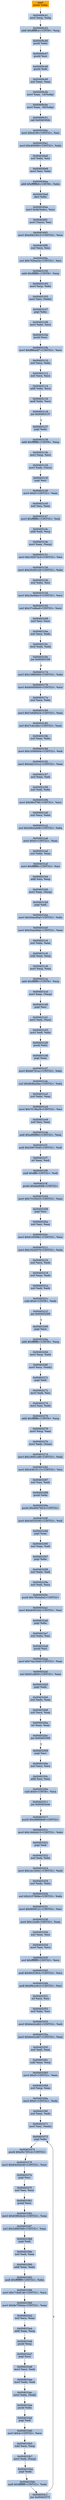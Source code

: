 digraph G {
node[shape=rectangle,style=filled,fillcolor=lightsteelblue,color=lightsteelblue]
bgcolor="transparent"
a0x00409c40pushl_ebp[label="start\npushl %ebp",color="lightgrey",fillcolor="orange"];
a0x00409c41movl_esp_ebp[label="0x00409c41\nmovl %esp, %ebp"];
a0x00409c43addl_0xffffffc4UINT8_esp[label="0x00409c43\naddl $0xffffffc4<UINT8>, %esp"];
a0x00409c46pushl_ebx[label="0x00409c46\npushl %ebx"];
a0x00409c47pushl_esi[label="0x00409c47\npushl %esi"];
a0x00409c48pushl_edi[label="0x00409c48\npushl %edi"];
a0x00409c49xorl_eax_eax[label="0x00409c49\nxorl %eax, %eax"];
a0x00409c4bmovl_eax__16ebp_[label="0x00409c4b\nmovl %eax, -16(%ebp)"];
a0x00409c4emovl_eax__36ebp_[label="0x00409c4e\nmovl %eax, -36(%ebp)"];
a0x00409c51call_0x004030dc[label="0x00409c51\ncall 0x004030dc"];
a0x004030dcmovl_0xd100UINT32_esi[label="0x004030dc\nmovl $0xd100<UINT32>, %esi"];
a0x004030e1movl_0x400080UINT32_ebx[label="0x004030e1\nmovl $0x400080<UINT32>, %ebx"];
a0x004030e6xorl_ebx_esi[label="0x004030e6\nxorl %ebx, %esi"];
a0x004030e8movl_esi_ebx[label="0x004030e8\nmovl %esi, %ebx"];
a0x004030eaaddl_0xffffffb6UINT8_ebx[label="0x004030ea\naddl $0xffffffb6<UINT8>, %ebx"];
a0x004030eddecl_ebx[label="0x004030ed\ndecl %ebx"];
a0x004030eemovl_0x4bebx__ecx[label="0x004030ee\nmovl 0x4b(%ebx), %ecx"];
a0x004030f1movl_ecx__esi[label="0x004030f1\nmovl (%ecx), %esi"];
a0x004030f3movl_0xd0b33015UINT32_ecx[label="0x004030f3\nmovl $0xd0b33015<UINT32>, %ecx"];
a0x004030f8xorl_ecx_esi[label="0x004030f8\nxorl %ecx, %esi"];
a0x004030faxorl_0x7f2bea5aUINT32_esi[label="0x004030fa\nxorl $0x7f2bea5a<UINT32>, %esi"];
a0x00403100addl_0xfffffffcUINT8_esp[label="0x00403100\naddl $0xfffffffc<UINT8>, %esp"];
a0x00403103movl_esp_ebx[label="0x00403103\nmovl %esp, %ebx"];
a0x00403105movl_esi_ebx_[label="0x00403105\nmovl %esi, (%ebx)"];
a0x00403107popl_ebx[label="0x00403107\npopl %ebx"];
a0x00403108movl_ebx_ecx[label="0x00403108\nmovl %ebx, %ecx"];
a0x0040310apushl_ecx[label="0x0040310a\npushl %ecx"];
a0x0040310bmovl_0xff8bddf7UINT32_ecx[label="0x0040310b\nmovl $0xff8bddf7<UINT32>, %ecx"];
a0x00403110xorl_ecx_ebx[label="0x00403110\nxorl %ecx, %ebx"];
a0x00403112xorl_ecx_ecx[label="0x00403112\nxorl %ecx, %ecx"];
a0x00403114addl_ebx_ecx[label="0x00403114\naddl %ebx, %ecx"];
a0x00403116andl_ebx_ecx[label="0x00403116\nandl %ebx, %ecx"];
a0x00403118jne_0x00403137[label="0x00403118\njne 0x00403137"];
a0x00403137popl_edx[label="0x00403137\npopl %edx"];
a0x00403138addl_0xfffffffcUINT8_esp[label="0x00403138\naddl $0xfffffffc<UINT8>, %esp"];
a0x0040313bmovl_esp_ecx[label="0x0040313b\nmovl %esp, %ecx"];
a0x0040313dmovl_edx_ecx_[label="0x0040313d\nmovl %edx, (%ecx)"];
a0x0040313fpopl_esi[label="0x0040313f\npopl %esi"];
a0x00403140movl_0x0UINT32_eax[label="0x00403140\nmovl $0x0<UINT32>, %eax"];
a0x00403145xorl_esi_eax[label="0x00403145\nxorl %esi, %eax"];
a0x00403147movl_0xfffffffcUINT32_edi[label="0x00403147\nmovl $0xfffffffc<UINT32>, %edi"];
a0x0040314caddl_edi_esp[label="0x0040314c\naddl %edi, %esp"];
a0x0040314emovl_eax_esp_[label="0x0040314e\nmovl %eax, (%esp)"];
a0x00403151movl_0x182074c0UINT32_esi[label="0x00403151\nmovl $0x182074c0<UINT32>, %esi"];
a0x00403156movl_0x20c00128UINT32_ebx[label="0x00403156\nmovl $0x20c00128<UINT32>, %ebx"];
a0x0040315bxorl_ebx_esi[label="0x0040315b\nxorl %ebx, %esi"];
a0x0040315dmovl_0x2be9dec3UINT32_ecx[label="0x0040315d\nmovl $0x2be9dec3<UINT32>, %ecx"];
a0x00403162xorl_0x37c48eefUINT32_ecx[label="0x00403162\nxorl $0x37c48eef<UINT32>, %ecx"];
a0x00403168xorl_esi_ecx[label="0x00403168\nxorl %esi, %ecx"];
a0x0040316axorl_ecx_edx[label="0x0040316a\nxorl %ecx, %edx"];
a0x0040316ctestl_edx_edx[label="0x0040316c\ntestl %edx, %edx"];
a0x0040316ejne_0x004031b9[label="0x0040316e\njne 0x004031b9"];
a0x00403174movl_0x10880000UINT32_ebx[label="0x00403174\nmovl $0x10880000<UINT32>, %ebx"];
a0x00403179movl_0x60000600UINT32_ecx[label="0x00403179\nmovl $0x60000600<UINT32>, %ecx"];
a0x0040317exorl_ecx_ebx[label="0x0040317e\nxorl %ecx, %ebx"];
a0x00403180movl_0x7e6d9424UINT32_eax[label="0x00403180\nmovl $0x7e6d9424<UINT32>, %eax"];
a0x00403185xorl_0x7c4ccdbcUINT32_eax[label="0x00403185\nxorl $0x7c4ccdbc<UINT32>, %eax"];
a0x0040318bxorl_eax_ebx[label="0x0040318b\nxorl %eax, %ebx"];
a0x0040318dmovl_0x10560004UINT32_edi[label="0x0040318d\nmovl $0x10560004<UINT32>, %edi"];
a0x00403192movl_0x4d2101c2UINT32_eax[label="0x00403192\nmovl $0x4d2101c2<UINT32>, %eax"];
a0x00403197xorl_eax_edi[label="0x00403197\nxorl %eax, %edi"];
a0x00403199xorl_edi_ebx[label="0x00403199\nxorl %edi, %ebx"];
a0x0040319bmovl_0x96cf786UINT32_ecx[label="0x0040319b\nmovl $0x96cf786<UINT32>, %ecx"];
a0x004031a0xorl_ecx_ebx[label="0x004031a0\nxorl %ecx, %ebx"];
a0x004031a2xorl_0x26b2a9d8UINT32_ebx[label="0x004031a2\nxorl $0x26b2a9d8<UINT32>, %ebx"];
a0x004031a8movl_0x0UINT32_eax[label="0x004031a8\nmovl $0x0<UINT32>, %eax"];
a0x004031adxorl_ebx_eax[label="0x004031ad\nxorl %ebx, %eax"];
a0x004031afmovl_0xfffffffcUINT32_esi[label="0x004031af\nmovl $0xfffffffc<UINT32>, %esi"];
a0x004031b4addl_esi_esp[label="0x004031b4\naddl %esi, %esp"];
a0x004031b6movl_eax_esp_[label="0x004031b6\nmovl %eax, (%esp)"];
a0x004031b9popl_edi[label="0x004031b9\npopl %edi"];
a0x004031bamovl_0x50ae49afUINT32_ebx[label="0x004031ba\nmovl $0x50ae49af<UINT32>, %ebx"];
a0x004031bfmovl_0x50ae49abUINT32_eax[label="0x004031bf\nmovl $0x50ae49ab<UINT32>, %eax"];
a0x004031c4xorl_ebx_eax[label="0x004031c4\nxorl %ebx, %eax"];
a0x004031c6subl_eax_esp[label="0x004031c6\nsubl %eax, %esp"];
a0x004031c8movl_esp_eax[label="0x004031c8\nmovl %esp, %eax"];
a0x004031caaddl_0xfffffffcUINT8_esp[label="0x004031ca\naddl $0xfffffffc<UINT8>, %esp"];
a0x004031cdmovl_eax_esp_[label="0x004031cd\nmovl %eax, (%esp)"];
a0x004031d0popl_esi[label="0x004031d0\npopl %esi"];
a0x004031d1movl_edi_esi_[label="0x004031d1\nmovl %edi, (%esi)"];
a0x004031d3movl_edi_ebx[label="0x004031d3\nmovl %edi, %ebx"];
a0x004031d5pushl_ebx[label="0x004031d5\npushl %ebx"];
a0x004031d6popl_eax[label="0x004031d6\npopl %eax"];
a0x004031d7movl_0xb67d1acUINT32_ebx[label="0x004031d7\nmovl $0xb67d1ac<UINT32>, %ebx"];
a0x004031dcxorl_0x8b8ba46aUINT32_ebx[label="0x004031dc\nxorl $0x8b8ba46a<UINT32>, %ebx"];
a0x004031e2xorl_ebx_eax[label="0x004031e2\nxorl %ebx, %eax"];
a0x004031e4movl_0x7f138a39UINT32_esi[label="0x004031e4\nmovl $0x7f138a39<UINT32>, %esi"];
a0x004031e9xorl_esi_eax[label="0x004031e9\nxorl %esi, %eax"];
a0x004031ebandl_0xaf98ffb0UINT32_eax[label="0x004031eb\nandl $0xaf98ffb0<UINT32>, %eax"];
a0x004031f1andl_0x5067004fUINT32_edi[label="0x004031f1\nandl $0x5067004f<UINT32>, %edi"];
a0x004031f7orl_eax_edi[label="0x004031f7\norl %eax, %edi"];
a0x004031f9andl_0xffffUINT32_edi[label="0x004031f9\nandl $0xffff<UINT32>, %edi"];
a0x004031ffpushl_0xdae84fbUINT32[label="0x004031ff\npushl $0xdae84fb<UINT32>"];
a0x00403204movl_0x731f3433UINT32_eax[label="0x00403204\nmovl $0x731f3433<UINT32>, %eax"];
a0x00403209popl_esi[label="0x00403209\npopl %esi"];
a0x0040320axorl_esi_eax[label="0x0040320a\nxorl %esi, %eax"];
a0x0040320cmovl_0x619599b1UINT32_ecx[label="0x0040320c\nmovl $0x619599b1<UINT32>, %ecx"];
a0x00403211movl_0x1f242979UINT32_edx[label="0x00403211\nmovl $0x1f242979<UINT32>, %edx"];
a0x00403216xorl_ecx_edx[label="0x00403216\nxorl %ecx, %edx"];
a0x00403218xorl_eax_edx[label="0x00403218\nxorl %eax, %edx"];
a0x0040321axorl_edi_edx[label="0x0040321a\nxorl %edi, %edx"];
a0x0040321csubl_0x0UINT8_edx[label="0x0040321c\nsubl $0x0<UINT8>, %edx"];
a0x0040321fjne_0x00403269[label="0x0040321f\njne 0x00403269"];
a0x00403269popl_ecx[label="0x00403269\npopl %ecx"];
a0x0040326aaddl_0xfffffffcUINT8_esp[label="0x0040326a\naddl $0xfffffffc<UINT8>, %esp"];
a0x0040326dmovl_esp_edx[label="0x0040326d\nmovl %esp, %edx"];
a0x0040326fmovl_ecx_edx_[label="0x0040326f\nmovl %ecx, (%edx)"];
a0x00403271popl_edi[label="0x00403271\npopl %edi"];
a0x00403272movl_edi_esi[label="0x00403272\nmovl %edi, %esi"];
a0x00403274movl_esi_edx[label="0x00403274\nmovl %esi, %edx"];
a0x00403276addl_0xfffffffcUINT8_esp[label="0x00403276\naddl $0xfffffffc<UINT8>, %esp"];
a0x00403279movl_esp_eax[label="0x00403279\nmovl %esp, %eax"];
a0x0040327bmovl_edx_eax_[label="0x0040327b\nmovl %edx, (%eax)"];
a0x0040327dmovl_0x18001c88UINT32_edx[label="0x0040327d\nmovl $0x18001c88<UINT32>, %edx"];
a0x00403282movl_0x43610113UINT32_esi[label="0x00403282\nmovl $0x43610113<UINT32>, %esi"];
a0x00403287xorl_esi_edx[label="0x00403287\nxorl %esi, %edx"];
a0x00403289pushl_edx[label="0x00403289\npushl %edx"];
a0x0040328apushl_0x49474f14UINT32[label="0x0040328a\npushl $0x49474f14<UINT32>"];
a0x0040328fmovl_0x3e520395UINT32_edi[label="0x0040328f\nmovl $0x3e520395<UINT32>, %edi"];
a0x00403294popl_eax[label="0x00403294\npopl %eax"];
a0x00403295xorl_eax_edi[label="0x00403295\nxorl %eax, %edi"];
a0x00403297popl_ebx[label="0x00403297\npopl %ebx"];
a0x00403298xorl_ebx_edi[label="0x00403298\nxorl %ebx, %edi"];
a0x0040329axorl_edi_ecx[label="0x0040329a\nxorl %edi, %ecx"];
a0x0040329cpushl_0x76b4a0a2UINT32[label="0x0040329c\npushl $0x76b4a0a2<UINT32>"];
a0x004032a1movl_0xd045344UINT32_esi[label="0x004032a1\nmovl $0xd045344<UINT32>, %esi"];
a0x004032a6popl_ebx[label="0x004032a6\npopl %ebx"];
a0x004032a7xorl_ebx_esi[label="0x004032a7\nxorl %ebx, %esi"];
a0x004032a9pushl_esi[label="0x004032a9\npushl %esi"];
a0x004032aamovl_0x74ac2bbfUINT32_eax[label="0x004032aa\nmovl $0x74ac2bbf<UINT32>, %eax"];
a0x004032afxorl_0xf1cd859UINT32_eax[label="0x004032af\nxorl $0xf1cd859<UINT32>, %eax"];
a0x004032b5popl_edx[label="0x004032b5\npopl %edx"];
a0x004032b6xorl_edx_eax[label="0x004032b6\nxorl %edx, %eax"];
a0x004032b8xorl_ecx_eax[label="0x004032b8\nxorl %ecx, %eax"];
a0x004032baorl_eax_eax[label="0x004032ba\norl %eax, %eax"];
a0x004032bcjne_0x00403309[label="0x004032bc\njne 0x00403309"];
a0x00403309popl_esi[label="0x00403309\npopl %esi"];
a0x0040330axorl_ecx_ecx[label="0x0040330a\nxorl %ecx, %ecx"];
a0x0040330caddl_esi_ecx[label="0x0040330c\naddl %esi, %ecx"];
a0x0040330esubl_0x0UINT8_ecx[label="0x0040330e\nsubl $0x0<UINT8>, %ecx"];
a0x00403311jne_0x00402e4e[label="0x00403311\njne 0x00402e4e"];
a0x00403317pushl_0x488fd6e8UINT32[label="0x00403317\npushl $0x488fd6e8<UINT32>"];
a0x0040331cmovl_0x1dd44415UINT32_ebx[label="0x0040331c\nmovl $0x1dd44415<UINT32>, %ebx"];
a0x00403321popl_edi[label="0x00403321\npopl %edi"];
a0x00403322xorl_edi_ebx[label="0x00403322\nxorl %edi, %ebx"];
a0x00403324movl_0x1ec16041UINT32_edx[label="0x00403324\nmovl $0x1ec16041<UINT32>, %edx"];
a0x00403329xorl_edx_ebx[label="0x00403329\nxorl %edx, %ebx"];
a0x0040332bxorl_0x2c57868eUINT32_ebx[label="0x0040332b\nxorl $0x2c57868e<UINT32>, %ebx"];
a0x00403331movl_0x8009121UINT32_esi[label="0x00403331\nmovl $0x8009121<UINT32>, %esi"];
a0x00403336movl_0x12cd8UINT32_eax[label="0x00403336\nmovl $0x12cd8<UINT32>, %eax"];
a0x0040333bxorl_eax_esi[label="0x0040333b\nxorl %eax, %esi"];
a0x0040333dmovl_esi_ecx[label="0x0040333d\nmovl %esi, %ecx"];
a0x0040333fxorl_0xffffffffUINT32_ecx[label="0x0040333f\nxorl $0xffffffff<UINT32>, %ecx"];
a0x00403345andl_0x6633363cUINT32_ecx[label="0x00403345\nandl $0x6633363c<UINT32>, %ecx"];
a0x0040334bandl_0x99ccc9c3UINT32_esi[label="0x0040334b\nandl $0x99ccc9c3<UINT32>, %esi"];
a0x00403351orl_ecx_esi[label="0x00403351\norl %ecx, %esi"];
a0x00403353xorl_ebx_esi[label="0x00403353\nxorl %ebx, %esi"];
a0x00403355movl_0x6e42cd63UINT32_edi[label="0x00403355\nmovl $0x6e42cd63<UINT32>, %edi"];
a0x0040335amovl_0x6e42cd67UINT32_eax[label="0x0040335a\nmovl $0x6e42cd67<UINT32>, %eax"];
a0x0040335fxorl_edi_eax[label="0x0040335f\nxorl %edi, %eax"];
a0x00403361subl_eax_esp[label="0x00403361\nsubl %eax, %esp"];
a0x00403363movl_0x0UINT32_eax[label="0x00403363\nmovl $0x0<UINT32>, %eax"];
a0x00403368xorl_esp_eax[label="0x00403368\nxorl %esp, %eax"];
a0x0040336amovl_0x0UINT32_edx[label="0x0040336a\nmovl $0x0<UINT32>, %edx"];
a0x0040336fxorl_eax_edx[label="0x0040336f\nxorl %eax, %edx"];
a0x00403371movl_esi_edx_[label="0x00403371\nmovl %esi, (%edx)"];
a0x00403373popl_ebx[label="0x00403373\npopl %ebx"];
a0x00403374pushl_0xd5c7051dUINT32[label="0x00403374\npushl $0xd5c7051d<UINT32>"];
a0x00403379movl_0x6443d240UINT32_ecx[label="0x00403379\nmovl $0x6443d240<UINT32>, %ecx"];
a0x0040337epopl_esi[label="0x0040337e\npopl %esi"];
a0x0040337fxorl_esi_ecx[label="0x0040337f\nxorl %esi, %ecx"];
a0x00403381pushl_ecx[label="0x00403381\npushl %ecx"];
a0x00403382movl_0x63862bcbUINT32_eax[label="0x00403382\nmovl $0x63862bcb<UINT32>, %eax"];
a0x00403387xorl_0x2dfd0369UINT32_eax[label="0x00403387\nxorl $0x2dfd0369<UINT32>, %eax"];
a0x0040338dpopl_edi[label="0x0040338d\npopl %edi"];
a0x0040338exorl_edi_eax[label="0x0040338e\nxorl %edi, %eax"];
a0x00403390addl_eax_ebx[label="0x00403390\naddl %eax, %ebx"];
a0x00403392andl_0xffffffffUINT32_ebx[label="0x00403392\nandl $0xffffffff<UINT32>, %ebx"];
a0x00403398movl_0x718af146UINT32_ecx[label="0x00403398\nmovl $0x718af146<UINT32>, %ecx"];
a0x0040339dmovl_0x8e750ebaUINT32_eax[label="0x0040339d\nmovl $0x8e750eba<UINT32>, %eax"];
a0x004033a2xorl_ecx_eax[label="0x004033a2\nxorl %ecx, %eax"];
a0x004033a4addl_eax_esp[label="0x004033a4\naddl %eax, %esp"];
a0x004033a6pushl_esp[label="0x004033a6\npushl %esp"];
a0x004033a7popl_ecx[label="0x004033a7\npopl %ecx"];
a0x004033a8movl_ecx_edx[label="0x004033a8\nmovl %ecx, %edx"];
a0x004033aamovl_edx_edi[label="0x004033aa\nmovl %edx, %edi"];
a0x004033acmovl_ebx_edi_[label="0x004033ac\nmovl %ebx, (%edi)"];
a0x004033aepushl_ebx[label="0x004033ae\npushl %ebx"];
a0x004033afpopl_edi[label="0x004033af\npopl %edi"];
a0x004033b0movl_0x4UINT32_ecx[label="0x004033b0\nmovl $0x4<UINT32>, %ecx"];
a0x004033b5subl_ecx_esp[label="0x004033b5\nsubl %ecx, %esp"];
a0x004033b7movl_edi_esp_[label="0x004033b7\nmovl %edi, (%esp)"];
a0x004033bapopl_edx[label="0x004033ba\npopl %edx"];
a0x004033bbandl_0xffffffffUINT32_edx[label="0x004033bb\nandl $0xffffffff<UINT32>, %edx"];
a0x004033c1jne_0x00403373[label="0x004033c1\njne 0x00403373"];
a0x00409c40pushl_ebp -> a0x00409c41movl_esp_ebp [color="#000000"];
a0x00409c41movl_esp_ebp -> a0x00409c43addl_0xffffffc4UINT8_esp [color="#000000"];
a0x00409c43addl_0xffffffc4UINT8_esp -> a0x00409c46pushl_ebx [color="#000000"];
a0x00409c46pushl_ebx -> a0x00409c47pushl_esi [color="#000000"];
a0x00409c47pushl_esi -> a0x00409c48pushl_edi [color="#000000"];
a0x00409c48pushl_edi -> a0x00409c49xorl_eax_eax [color="#000000"];
a0x00409c49xorl_eax_eax -> a0x00409c4bmovl_eax__16ebp_ [color="#000000"];
a0x00409c4bmovl_eax__16ebp_ -> a0x00409c4emovl_eax__36ebp_ [color="#000000"];
a0x00409c4emovl_eax__36ebp_ -> a0x00409c51call_0x004030dc [color="#000000"];
a0x00409c51call_0x004030dc -> a0x004030dcmovl_0xd100UINT32_esi [color="#000000"];
a0x004030dcmovl_0xd100UINT32_esi -> a0x004030e1movl_0x400080UINT32_ebx [color="#000000"];
a0x004030e1movl_0x400080UINT32_ebx -> a0x004030e6xorl_ebx_esi [color="#000000"];
a0x004030e6xorl_ebx_esi -> a0x004030e8movl_esi_ebx [color="#000000"];
a0x004030e8movl_esi_ebx -> a0x004030eaaddl_0xffffffb6UINT8_ebx [color="#000000"];
a0x004030eaaddl_0xffffffb6UINT8_ebx -> a0x004030eddecl_ebx [color="#000000"];
a0x004030eddecl_ebx -> a0x004030eemovl_0x4bebx__ecx [color="#000000"];
a0x004030eemovl_0x4bebx__ecx -> a0x004030f1movl_ecx__esi [color="#000000"];
a0x004030f1movl_ecx__esi -> a0x004030f3movl_0xd0b33015UINT32_ecx [color="#000000"];
a0x004030f3movl_0xd0b33015UINT32_ecx -> a0x004030f8xorl_ecx_esi [color="#000000"];
a0x004030f8xorl_ecx_esi -> a0x004030faxorl_0x7f2bea5aUINT32_esi [color="#000000"];
a0x004030faxorl_0x7f2bea5aUINT32_esi -> a0x00403100addl_0xfffffffcUINT8_esp [color="#000000"];
a0x00403100addl_0xfffffffcUINT8_esp -> a0x00403103movl_esp_ebx [color="#000000"];
a0x00403103movl_esp_ebx -> a0x00403105movl_esi_ebx_ [color="#000000"];
a0x00403105movl_esi_ebx_ -> a0x00403107popl_ebx [color="#000000"];
a0x00403107popl_ebx -> a0x00403108movl_ebx_ecx [color="#000000"];
a0x00403108movl_ebx_ecx -> a0x0040310apushl_ecx [color="#000000"];
a0x0040310apushl_ecx -> a0x0040310bmovl_0xff8bddf7UINT32_ecx [color="#000000"];
a0x0040310bmovl_0xff8bddf7UINT32_ecx -> a0x00403110xorl_ecx_ebx [color="#000000"];
a0x00403110xorl_ecx_ebx -> a0x00403112xorl_ecx_ecx [color="#000000"];
a0x00403112xorl_ecx_ecx -> a0x00403114addl_ebx_ecx [color="#000000"];
a0x00403114addl_ebx_ecx -> a0x00403116andl_ebx_ecx [color="#000000"];
a0x00403116andl_ebx_ecx -> a0x00403118jne_0x00403137 [color="#000000"];
a0x00403118jne_0x00403137 -> a0x00403137popl_edx [color="#000000",label="T"];
a0x00403137popl_edx -> a0x00403138addl_0xfffffffcUINT8_esp [color="#000000"];
a0x00403138addl_0xfffffffcUINT8_esp -> a0x0040313bmovl_esp_ecx [color="#000000"];
a0x0040313bmovl_esp_ecx -> a0x0040313dmovl_edx_ecx_ [color="#000000"];
a0x0040313dmovl_edx_ecx_ -> a0x0040313fpopl_esi [color="#000000"];
a0x0040313fpopl_esi -> a0x00403140movl_0x0UINT32_eax [color="#000000"];
a0x00403140movl_0x0UINT32_eax -> a0x00403145xorl_esi_eax [color="#000000"];
a0x00403145xorl_esi_eax -> a0x00403147movl_0xfffffffcUINT32_edi [color="#000000"];
a0x00403147movl_0xfffffffcUINT32_edi -> a0x0040314caddl_edi_esp [color="#000000"];
a0x0040314caddl_edi_esp -> a0x0040314emovl_eax_esp_ [color="#000000"];
a0x0040314emovl_eax_esp_ -> a0x00403151movl_0x182074c0UINT32_esi [color="#000000"];
a0x00403151movl_0x182074c0UINT32_esi -> a0x00403156movl_0x20c00128UINT32_ebx [color="#000000"];
a0x00403156movl_0x20c00128UINT32_ebx -> a0x0040315bxorl_ebx_esi [color="#000000"];
a0x0040315bxorl_ebx_esi -> a0x0040315dmovl_0x2be9dec3UINT32_ecx [color="#000000"];
a0x0040315dmovl_0x2be9dec3UINT32_ecx -> a0x00403162xorl_0x37c48eefUINT32_ecx [color="#000000"];
a0x00403162xorl_0x37c48eefUINT32_ecx -> a0x00403168xorl_esi_ecx [color="#000000"];
a0x00403168xorl_esi_ecx -> a0x0040316axorl_ecx_edx [color="#000000"];
a0x0040316axorl_ecx_edx -> a0x0040316ctestl_edx_edx [color="#000000"];
a0x0040316ctestl_edx_edx -> a0x0040316ejne_0x004031b9 [color="#000000"];
a0x0040316ejne_0x004031b9 -> a0x00403174movl_0x10880000UINT32_ebx [color="#000000",label="F"];
a0x00403174movl_0x10880000UINT32_ebx -> a0x00403179movl_0x60000600UINT32_ecx [color="#000000"];
a0x00403179movl_0x60000600UINT32_ecx -> a0x0040317exorl_ecx_ebx [color="#000000"];
a0x0040317exorl_ecx_ebx -> a0x00403180movl_0x7e6d9424UINT32_eax [color="#000000"];
a0x00403180movl_0x7e6d9424UINT32_eax -> a0x00403185xorl_0x7c4ccdbcUINT32_eax [color="#000000"];
a0x00403185xorl_0x7c4ccdbcUINT32_eax -> a0x0040318bxorl_eax_ebx [color="#000000"];
a0x0040318bxorl_eax_ebx -> a0x0040318dmovl_0x10560004UINT32_edi [color="#000000"];
a0x0040318dmovl_0x10560004UINT32_edi -> a0x00403192movl_0x4d2101c2UINT32_eax [color="#000000"];
a0x00403192movl_0x4d2101c2UINT32_eax -> a0x00403197xorl_eax_edi [color="#000000"];
a0x00403197xorl_eax_edi -> a0x00403199xorl_edi_ebx [color="#000000"];
a0x00403199xorl_edi_ebx -> a0x0040319bmovl_0x96cf786UINT32_ecx [color="#000000"];
a0x0040319bmovl_0x96cf786UINT32_ecx -> a0x004031a0xorl_ecx_ebx [color="#000000"];
a0x004031a0xorl_ecx_ebx -> a0x004031a2xorl_0x26b2a9d8UINT32_ebx [color="#000000"];
a0x004031a2xorl_0x26b2a9d8UINT32_ebx -> a0x004031a8movl_0x0UINT32_eax [color="#000000"];
a0x004031a8movl_0x0UINT32_eax -> a0x004031adxorl_ebx_eax [color="#000000"];
a0x004031adxorl_ebx_eax -> a0x004031afmovl_0xfffffffcUINT32_esi [color="#000000"];
a0x004031afmovl_0xfffffffcUINT32_esi -> a0x004031b4addl_esi_esp [color="#000000"];
a0x004031b4addl_esi_esp -> a0x004031b6movl_eax_esp_ [color="#000000"];
a0x004031b6movl_eax_esp_ -> a0x004031b9popl_edi [color="#000000"];
a0x004031b9popl_edi -> a0x004031bamovl_0x50ae49afUINT32_ebx [color="#000000"];
a0x004031bamovl_0x50ae49afUINT32_ebx -> a0x004031bfmovl_0x50ae49abUINT32_eax [color="#000000"];
a0x004031bfmovl_0x50ae49abUINT32_eax -> a0x004031c4xorl_ebx_eax [color="#000000"];
a0x004031c4xorl_ebx_eax -> a0x004031c6subl_eax_esp [color="#000000"];
a0x004031c6subl_eax_esp -> a0x004031c8movl_esp_eax [color="#000000"];
a0x004031c8movl_esp_eax -> a0x004031caaddl_0xfffffffcUINT8_esp [color="#000000"];
a0x004031caaddl_0xfffffffcUINT8_esp -> a0x004031cdmovl_eax_esp_ [color="#000000"];
a0x004031cdmovl_eax_esp_ -> a0x004031d0popl_esi [color="#000000"];
a0x004031d0popl_esi -> a0x004031d1movl_edi_esi_ [color="#000000"];
a0x004031d1movl_edi_esi_ -> a0x004031d3movl_edi_ebx [color="#000000"];
a0x004031d3movl_edi_ebx -> a0x004031d5pushl_ebx [color="#000000"];
a0x004031d5pushl_ebx -> a0x004031d6popl_eax [color="#000000"];
a0x004031d6popl_eax -> a0x004031d7movl_0xb67d1acUINT32_ebx [color="#000000"];
a0x004031d7movl_0xb67d1acUINT32_ebx -> a0x004031dcxorl_0x8b8ba46aUINT32_ebx [color="#000000"];
a0x004031dcxorl_0x8b8ba46aUINT32_ebx -> a0x004031e2xorl_ebx_eax [color="#000000"];
a0x004031e2xorl_ebx_eax -> a0x004031e4movl_0x7f138a39UINT32_esi [color="#000000"];
a0x004031e4movl_0x7f138a39UINT32_esi -> a0x004031e9xorl_esi_eax [color="#000000"];
a0x004031e9xorl_esi_eax -> a0x004031ebandl_0xaf98ffb0UINT32_eax [color="#000000"];
a0x004031ebandl_0xaf98ffb0UINT32_eax -> a0x004031f1andl_0x5067004fUINT32_edi [color="#000000"];
a0x004031f1andl_0x5067004fUINT32_edi -> a0x004031f7orl_eax_edi [color="#000000"];
a0x004031f7orl_eax_edi -> a0x004031f9andl_0xffffUINT32_edi [color="#000000"];
a0x004031f9andl_0xffffUINT32_edi -> a0x004031ffpushl_0xdae84fbUINT32 [color="#000000"];
a0x004031ffpushl_0xdae84fbUINT32 -> a0x00403204movl_0x731f3433UINT32_eax [color="#000000"];
a0x00403204movl_0x731f3433UINT32_eax -> a0x00403209popl_esi [color="#000000"];
a0x00403209popl_esi -> a0x0040320axorl_esi_eax [color="#000000"];
a0x0040320axorl_esi_eax -> a0x0040320cmovl_0x619599b1UINT32_ecx [color="#000000"];
a0x0040320cmovl_0x619599b1UINT32_ecx -> a0x00403211movl_0x1f242979UINT32_edx [color="#000000"];
a0x00403211movl_0x1f242979UINT32_edx -> a0x00403216xorl_ecx_edx [color="#000000"];
a0x00403216xorl_ecx_edx -> a0x00403218xorl_eax_edx [color="#000000"];
a0x00403218xorl_eax_edx -> a0x0040321axorl_edi_edx [color="#000000"];
a0x0040321axorl_edi_edx -> a0x0040321csubl_0x0UINT8_edx [color="#000000"];
a0x0040321csubl_0x0UINT8_edx -> a0x0040321fjne_0x00403269 [color="#000000"];
a0x0040321fjne_0x00403269 -> a0x00403269popl_ecx [color="#000000",label="T"];
a0x00403269popl_ecx -> a0x0040326aaddl_0xfffffffcUINT8_esp [color="#000000"];
a0x0040326aaddl_0xfffffffcUINT8_esp -> a0x0040326dmovl_esp_edx [color="#000000"];
a0x0040326dmovl_esp_edx -> a0x0040326fmovl_ecx_edx_ [color="#000000"];
a0x0040326fmovl_ecx_edx_ -> a0x00403271popl_edi [color="#000000"];
a0x00403271popl_edi -> a0x00403272movl_edi_esi [color="#000000"];
a0x00403272movl_edi_esi -> a0x00403274movl_esi_edx [color="#000000"];
a0x00403274movl_esi_edx -> a0x00403276addl_0xfffffffcUINT8_esp [color="#000000"];
a0x00403276addl_0xfffffffcUINT8_esp -> a0x00403279movl_esp_eax [color="#000000"];
a0x00403279movl_esp_eax -> a0x0040327bmovl_edx_eax_ [color="#000000"];
a0x0040327bmovl_edx_eax_ -> a0x0040327dmovl_0x18001c88UINT32_edx [color="#000000"];
a0x0040327dmovl_0x18001c88UINT32_edx -> a0x00403282movl_0x43610113UINT32_esi [color="#000000"];
a0x00403282movl_0x43610113UINT32_esi -> a0x00403287xorl_esi_edx [color="#000000"];
a0x00403287xorl_esi_edx -> a0x00403289pushl_edx [color="#000000"];
a0x00403289pushl_edx -> a0x0040328apushl_0x49474f14UINT32 [color="#000000"];
a0x0040328apushl_0x49474f14UINT32 -> a0x0040328fmovl_0x3e520395UINT32_edi [color="#000000"];
a0x0040328fmovl_0x3e520395UINT32_edi -> a0x00403294popl_eax [color="#000000"];
a0x00403294popl_eax -> a0x00403295xorl_eax_edi [color="#000000"];
a0x00403295xorl_eax_edi -> a0x00403297popl_ebx [color="#000000"];
a0x00403297popl_ebx -> a0x00403298xorl_ebx_edi [color="#000000"];
a0x00403298xorl_ebx_edi -> a0x0040329axorl_edi_ecx [color="#000000"];
a0x0040329axorl_edi_ecx -> a0x0040329cpushl_0x76b4a0a2UINT32 [color="#000000"];
a0x0040329cpushl_0x76b4a0a2UINT32 -> a0x004032a1movl_0xd045344UINT32_esi [color="#000000"];
a0x004032a1movl_0xd045344UINT32_esi -> a0x004032a6popl_ebx [color="#000000"];
a0x004032a6popl_ebx -> a0x004032a7xorl_ebx_esi [color="#000000"];
a0x004032a7xorl_ebx_esi -> a0x004032a9pushl_esi [color="#000000"];
a0x004032a9pushl_esi -> a0x004032aamovl_0x74ac2bbfUINT32_eax [color="#000000"];
a0x004032aamovl_0x74ac2bbfUINT32_eax -> a0x004032afxorl_0xf1cd859UINT32_eax [color="#000000"];
a0x004032afxorl_0xf1cd859UINT32_eax -> a0x004032b5popl_edx [color="#000000"];
a0x004032b5popl_edx -> a0x004032b6xorl_edx_eax [color="#000000"];
a0x004032b6xorl_edx_eax -> a0x004032b8xorl_ecx_eax [color="#000000"];
a0x004032b8xorl_ecx_eax -> a0x004032baorl_eax_eax [color="#000000"];
a0x004032baorl_eax_eax -> a0x004032bcjne_0x00403309 [color="#000000"];
a0x004032bcjne_0x00403309 -> a0x00403309popl_esi [color="#000000",label="T"];
a0x00403309popl_esi -> a0x0040330axorl_ecx_ecx [color="#000000"];
a0x0040330axorl_ecx_ecx -> a0x0040330caddl_esi_ecx [color="#000000"];
a0x0040330caddl_esi_ecx -> a0x0040330esubl_0x0UINT8_ecx [color="#000000"];
a0x0040330esubl_0x0UINT8_ecx -> a0x00403311jne_0x00402e4e [color="#000000"];
a0x00403311jne_0x00402e4e -> a0x00403317pushl_0x488fd6e8UINT32 [color="#000000",label="F"];
a0x00403317pushl_0x488fd6e8UINT32 -> a0x0040331cmovl_0x1dd44415UINT32_ebx [color="#000000"];
a0x0040331cmovl_0x1dd44415UINT32_ebx -> a0x00403321popl_edi [color="#000000"];
a0x00403321popl_edi -> a0x00403322xorl_edi_ebx [color="#000000"];
a0x00403322xorl_edi_ebx -> a0x00403324movl_0x1ec16041UINT32_edx [color="#000000"];
a0x00403324movl_0x1ec16041UINT32_edx -> a0x00403329xorl_edx_ebx [color="#000000"];
a0x00403329xorl_edx_ebx -> a0x0040332bxorl_0x2c57868eUINT32_ebx [color="#000000"];
a0x0040332bxorl_0x2c57868eUINT32_ebx -> a0x00403331movl_0x8009121UINT32_esi [color="#000000"];
a0x00403331movl_0x8009121UINT32_esi -> a0x00403336movl_0x12cd8UINT32_eax [color="#000000"];
a0x00403336movl_0x12cd8UINT32_eax -> a0x0040333bxorl_eax_esi [color="#000000"];
a0x0040333bxorl_eax_esi -> a0x0040333dmovl_esi_ecx [color="#000000"];
a0x0040333dmovl_esi_ecx -> a0x0040333fxorl_0xffffffffUINT32_ecx [color="#000000"];
a0x0040333fxorl_0xffffffffUINT32_ecx -> a0x00403345andl_0x6633363cUINT32_ecx [color="#000000"];
a0x00403345andl_0x6633363cUINT32_ecx -> a0x0040334bandl_0x99ccc9c3UINT32_esi [color="#000000"];
a0x0040334bandl_0x99ccc9c3UINT32_esi -> a0x00403351orl_ecx_esi [color="#000000"];
a0x00403351orl_ecx_esi -> a0x00403353xorl_ebx_esi [color="#000000"];
a0x00403353xorl_ebx_esi -> a0x00403355movl_0x6e42cd63UINT32_edi [color="#000000"];
a0x00403355movl_0x6e42cd63UINT32_edi -> a0x0040335amovl_0x6e42cd67UINT32_eax [color="#000000"];
a0x0040335amovl_0x6e42cd67UINT32_eax -> a0x0040335fxorl_edi_eax [color="#000000"];
a0x0040335fxorl_edi_eax -> a0x00403361subl_eax_esp [color="#000000"];
a0x00403361subl_eax_esp -> a0x00403363movl_0x0UINT32_eax [color="#000000"];
a0x00403363movl_0x0UINT32_eax -> a0x00403368xorl_esp_eax [color="#000000"];
a0x00403368xorl_esp_eax -> a0x0040336amovl_0x0UINT32_edx [color="#000000"];
a0x0040336amovl_0x0UINT32_edx -> a0x0040336fxorl_eax_edx [color="#000000"];
a0x0040336fxorl_eax_edx -> a0x00403371movl_esi_edx_ [color="#000000"];
a0x00403371movl_esi_edx_ -> a0x00403373popl_ebx [color="#000000"];
a0x00403373popl_ebx -> a0x00403374pushl_0xd5c7051dUINT32 [color="#000000"];
a0x00403374pushl_0xd5c7051dUINT32 -> a0x00403379movl_0x6443d240UINT32_ecx [color="#000000"];
a0x00403379movl_0x6443d240UINT32_ecx -> a0x0040337epopl_esi [color="#000000"];
a0x0040337epopl_esi -> a0x0040337fxorl_esi_ecx [color="#000000"];
a0x0040337fxorl_esi_ecx -> a0x00403381pushl_ecx [color="#000000"];
a0x00403381pushl_ecx -> a0x00403382movl_0x63862bcbUINT32_eax [color="#000000"];
a0x00403382movl_0x63862bcbUINT32_eax -> a0x00403387xorl_0x2dfd0369UINT32_eax [color="#000000"];
a0x00403387xorl_0x2dfd0369UINT32_eax -> a0x0040338dpopl_edi [color="#000000"];
a0x0040338dpopl_edi -> a0x0040338exorl_edi_eax [color="#000000"];
a0x0040338exorl_edi_eax -> a0x00403390addl_eax_ebx [color="#000000"];
a0x00403390addl_eax_ebx -> a0x00403392andl_0xffffffffUINT32_ebx [color="#000000"];
a0x00403392andl_0xffffffffUINT32_ebx -> a0x00403398movl_0x718af146UINT32_ecx [color="#000000"];
a0x00403398movl_0x718af146UINT32_ecx -> a0x0040339dmovl_0x8e750ebaUINT32_eax [color="#000000"];
a0x0040339dmovl_0x8e750ebaUINT32_eax -> a0x004033a2xorl_ecx_eax [color="#000000"];
a0x004033a2xorl_ecx_eax -> a0x004033a4addl_eax_esp [color="#000000"];
a0x004033a4addl_eax_esp -> a0x004033a6pushl_esp [color="#000000"];
a0x004033a6pushl_esp -> a0x004033a7popl_ecx [color="#000000"];
a0x004033a7popl_ecx -> a0x004033a8movl_ecx_edx [color="#000000"];
a0x004033a8movl_ecx_edx -> a0x004033aamovl_edx_edi [color="#000000"];
a0x004033aamovl_edx_edi -> a0x004033acmovl_ebx_edi_ [color="#000000"];
a0x004033acmovl_ebx_edi_ -> a0x004033aepushl_ebx [color="#000000"];
a0x004033aepushl_ebx -> a0x004033afpopl_edi [color="#000000"];
a0x004033afpopl_edi -> a0x004033b0movl_0x4UINT32_ecx [color="#000000"];
a0x004033b0movl_0x4UINT32_ecx -> a0x004033b5subl_ecx_esp [color="#000000"];
a0x004033b5subl_ecx_esp -> a0x004033b7movl_edi_esp_ [color="#000000"];
a0x004033b7movl_edi_esp_ -> a0x004033bapopl_edx [color="#000000"];
a0x004033bapopl_edx -> a0x004033bbandl_0xffffffffUINT32_edx [color="#000000"];
a0x004033bbandl_0xffffffffUINT32_edx -> a0x004033c1jne_0x00403373 [color="#000000"];
a0x004033c1jne_0x00403373 -> a0x00403373popl_ebx [color="#000000",label="T"];
}
